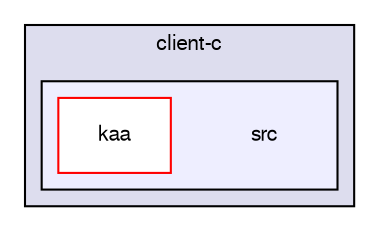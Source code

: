 digraph "/var/lib/jenkins/workspace/kaa_stable/client/client-multi/client-c/src" {
  bgcolor=transparent;
  compound=true
  node [ fontsize="10", fontname="FreeSans"];
  edge [ labelfontsize="10", labelfontname="FreeSans"];
  subgraph clusterdir_9ae6667d4a5adbea2c2d20f9340094ba {
    graph [ bgcolor="#ddddee", pencolor="black", label="client-c" fontname="FreeSans", fontsize="10", URL="dir_9ae6667d4a5adbea2c2d20f9340094ba.html"]
  subgraph clusterdir_70fc6a336c0316eecfe0f973cf106420 {
    graph [ bgcolor="#eeeeff", pencolor="black", label="" URL="dir_70fc6a336c0316eecfe0f973cf106420.html"];
    dir_70fc6a336c0316eecfe0f973cf106420 [shape=plaintext label="src"];
    dir_08cd018e1ae44a7fd9aa444acd113371 [shape=box label="kaa" color="red" fillcolor="white" style="filled" URL="dir_08cd018e1ae44a7fd9aa444acd113371.html"];
  }
  }
}

